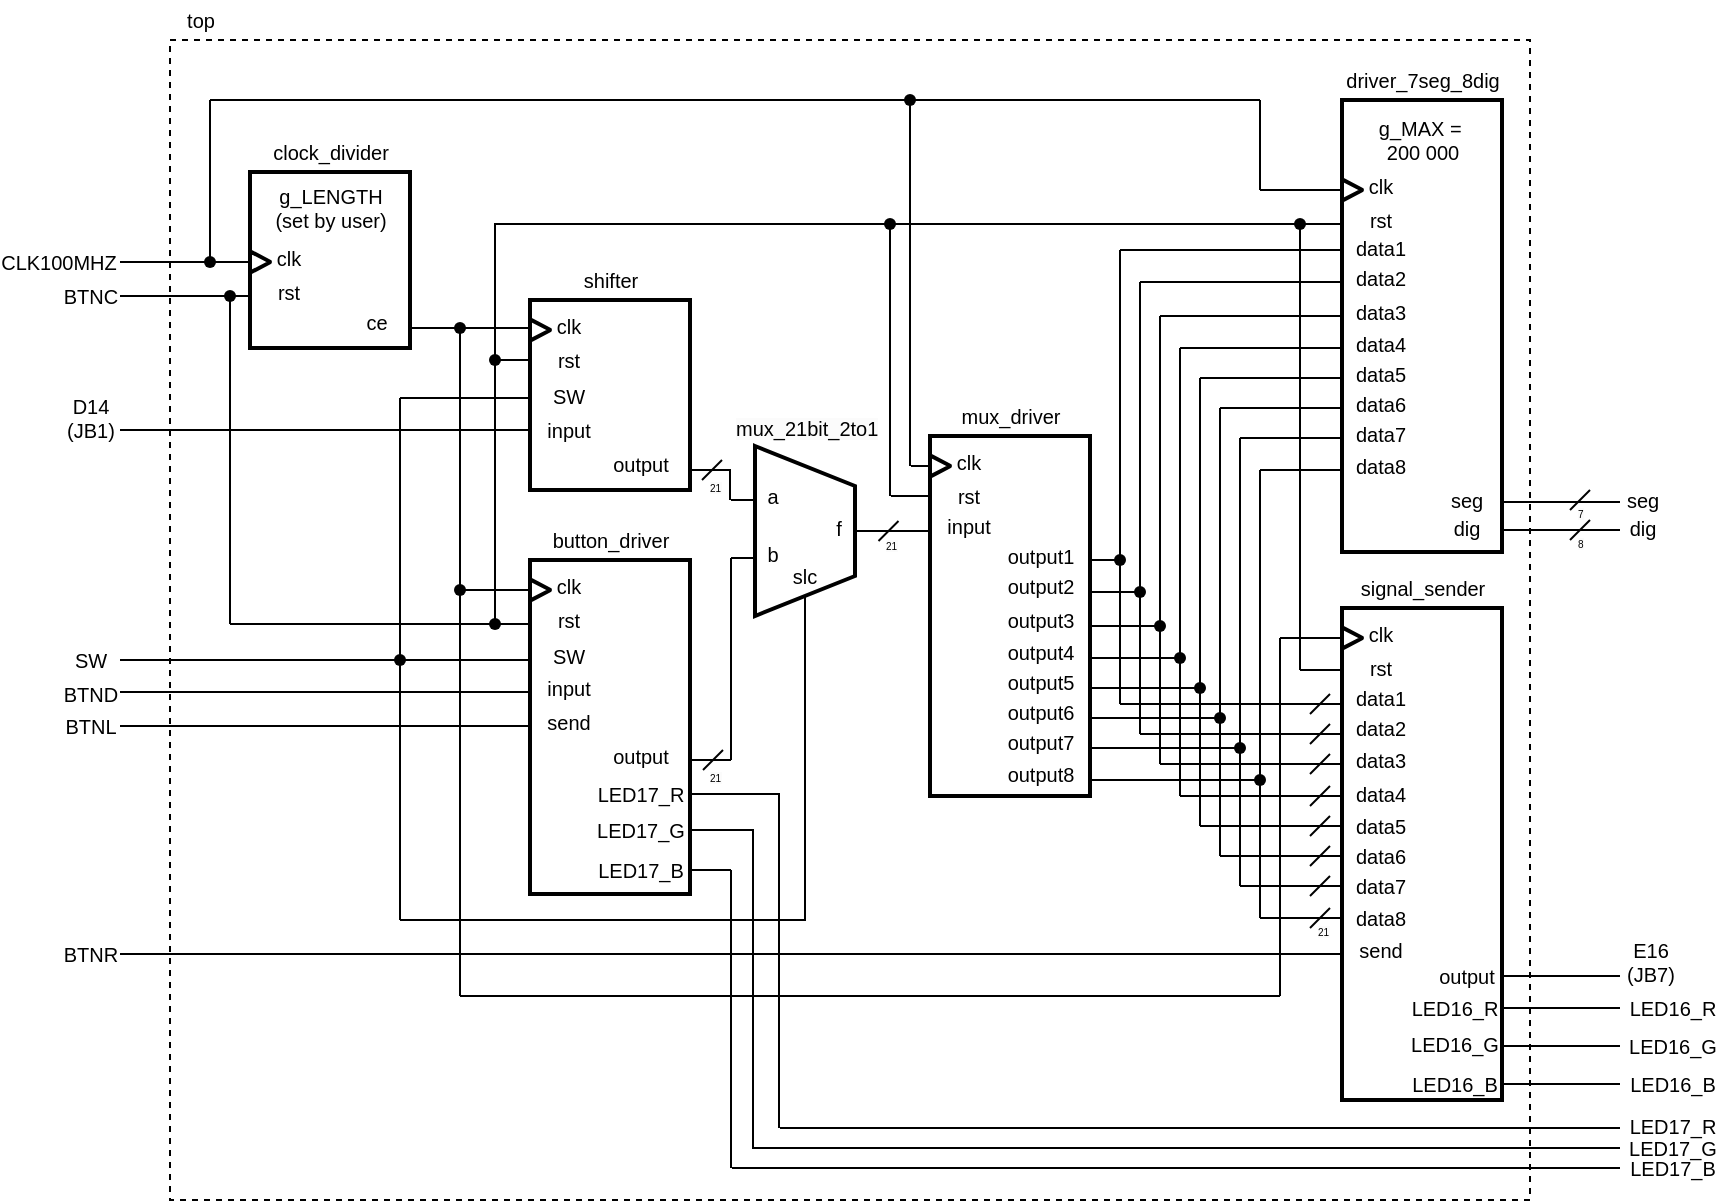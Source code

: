 <mxfile version="21.1.2" type="device">
  <diagram name="Page-1" id="099fd60b-425b-db50-ffb0-6b813814b670">
    <mxGraphModel dx="1242" dy="907" grid="1" gridSize="10" guides="1" tooltips="1" connect="1" arrows="1" fold="1" page="0" pageScale="1" pageWidth="850" pageHeight="1100" background="none" math="0" shadow="0">
      <root>
        <mxCell id="0" />
        <mxCell id="1" parent="0" />
        <mxCell id="s0Ni_RCDcCAHDt9fCQB2-140" value="" style="rounded=0;whiteSpace=wrap;html=1;gradientColor=default;fillColor=none;strokeWidth=1;dashed=1;movable=1;resizable=1;rotatable=1;deletable=1;editable=1;locked=0;connectable=1;" parent="1" vertex="1">
          <mxGeometry x="90" y="130" width="680" height="580" as="geometry" />
        </mxCell>
        <mxCell id="s0Ni_RCDcCAHDt9fCQB2-23" value="" style="group" parent="1" vertex="1" connectable="0">
          <mxGeometry x="270" y="240" width="80" height="115" as="geometry" />
        </mxCell>
        <mxCell id="s0Ni_RCDcCAHDt9fCQB2-1" value="" style="whiteSpace=wrap;html=1;strokeWidth=2;" parent="s0Ni_RCDcCAHDt9fCQB2-23" vertex="1">
          <mxGeometry y="20" width="80" height="95" as="geometry" />
        </mxCell>
        <mxCell id="s0Ni_RCDcCAHDt9fCQB2-2" value="SW" style="text;strokeColor=none;fillColor=none;html=1;fontSize=10;fontStyle=0;verticalAlign=middle;align=center;" parent="s0Ni_RCDcCAHDt9fCQB2-23" vertex="1">
          <mxGeometry x="4" y="63" width="30" height="10" as="geometry" />
        </mxCell>
        <mxCell id="s0Ni_RCDcCAHDt9fCQB2-3" value="clk" style="text;strokeColor=none;fillColor=none;html=1;fontSize=10;fontStyle=0;verticalAlign=middle;align=center;" parent="s0Ni_RCDcCAHDt9fCQB2-23" vertex="1">
          <mxGeometry x="4" y="23" width="30" height="20" as="geometry" />
        </mxCell>
        <mxCell id="s0Ni_RCDcCAHDt9fCQB2-4" value="" style="strokeWidth=2;html=1;shape=mxgraph.flowchart.extract_or_measurement;whiteSpace=wrap;rotation=90;" parent="s0Ni_RCDcCAHDt9fCQB2-23" vertex="1">
          <mxGeometry y="30" width="10" height="10" as="geometry" />
        </mxCell>
        <mxCell id="s0Ni_RCDcCAHDt9fCQB2-7" value="rst" style="text;strokeColor=none;fillColor=none;html=1;fontSize=10;fontStyle=0;verticalAlign=middle;align=center;" parent="s0Ni_RCDcCAHDt9fCQB2-23" vertex="1">
          <mxGeometry x="4" y="40" width="30" height="20" as="geometry" />
        </mxCell>
        <mxCell id="s0Ni_RCDcCAHDt9fCQB2-8" value="input" style="text;strokeColor=none;fillColor=none;html=1;fontSize=10;fontStyle=0;verticalAlign=middle;align=center;" parent="s0Ni_RCDcCAHDt9fCQB2-23" vertex="1">
          <mxGeometry x="4" y="80" width="30" height="10" as="geometry" />
        </mxCell>
        <mxCell id="s0Ni_RCDcCAHDt9fCQB2-10" style="edgeStyle=orthogonalEdgeStyle;rounded=0;orthogonalLoop=1;jettySize=auto;html=1;exitX=0.5;exitY=1;exitDx=0;exitDy=0;" parent="s0Ni_RCDcCAHDt9fCQB2-23" source="s0Ni_RCDcCAHDt9fCQB2-1" target="s0Ni_RCDcCAHDt9fCQB2-1" edge="1">
          <mxGeometry relative="1" as="geometry" />
        </mxCell>
        <mxCell id="s0Ni_RCDcCAHDt9fCQB2-11" value="output" style="text;strokeColor=none;fillColor=none;html=1;fontSize=10;fontStyle=0;verticalAlign=middle;align=center;" parent="s0Ni_RCDcCAHDt9fCQB2-23" vertex="1">
          <mxGeometry x="40" y="97" width="30" height="10" as="geometry" />
        </mxCell>
        <mxCell id="s0Ni_RCDcCAHDt9fCQB2-13" value="shifter" style="text;strokeColor=none;fillColor=none;html=1;fontSize=10;fontStyle=0;verticalAlign=middle;align=center;" parent="s0Ni_RCDcCAHDt9fCQB2-23" vertex="1">
          <mxGeometry x="25" width="30" height="20" as="geometry" />
        </mxCell>
        <mxCell id="s0Ni_RCDcCAHDt9fCQB2-29" value="" style="group" parent="1" vertex="1" connectable="0">
          <mxGeometry x="270" y="370" width="80" height="187" as="geometry" />
        </mxCell>
        <mxCell id="s0Ni_RCDcCAHDt9fCQB2-14" value="" style="whiteSpace=wrap;html=1;strokeWidth=2;" parent="s0Ni_RCDcCAHDt9fCQB2-29" vertex="1">
          <mxGeometry y="20" width="80" height="167" as="geometry" />
        </mxCell>
        <mxCell id="s0Ni_RCDcCAHDt9fCQB2-15" value="SW" style="text;strokeColor=none;fillColor=none;html=1;fontSize=10;fontStyle=0;verticalAlign=middle;align=center;" parent="s0Ni_RCDcCAHDt9fCQB2-29" vertex="1">
          <mxGeometry x="4" y="63" width="30" height="10" as="geometry" />
        </mxCell>
        <mxCell id="s0Ni_RCDcCAHDt9fCQB2-16" value="clk" style="text;strokeColor=none;fillColor=none;html=1;fontSize=10;fontStyle=0;verticalAlign=middle;align=center;" parent="s0Ni_RCDcCAHDt9fCQB2-29" vertex="1">
          <mxGeometry x="4" y="23" width="30" height="20" as="geometry" />
        </mxCell>
        <mxCell id="s0Ni_RCDcCAHDt9fCQB2-17" value="" style="strokeWidth=2;html=1;shape=mxgraph.flowchart.extract_or_measurement;whiteSpace=wrap;rotation=90;" parent="s0Ni_RCDcCAHDt9fCQB2-29" vertex="1">
          <mxGeometry y="30" width="10" height="10" as="geometry" />
        </mxCell>
        <mxCell id="s0Ni_RCDcCAHDt9fCQB2-18" value="rst" style="text;strokeColor=none;fillColor=none;html=1;fontSize=10;fontStyle=0;verticalAlign=middle;align=center;" parent="s0Ni_RCDcCAHDt9fCQB2-29" vertex="1">
          <mxGeometry x="4" y="40" width="30" height="20" as="geometry" />
        </mxCell>
        <mxCell id="s0Ni_RCDcCAHDt9fCQB2-19" value="input" style="text;strokeColor=none;fillColor=none;html=1;fontSize=10;fontStyle=0;verticalAlign=middle;align=center;" parent="s0Ni_RCDcCAHDt9fCQB2-29" vertex="1">
          <mxGeometry x="4" y="79" width="30" height="10" as="geometry" />
        </mxCell>
        <mxCell id="s0Ni_RCDcCAHDt9fCQB2-20" style="edgeStyle=orthogonalEdgeStyle;rounded=0;orthogonalLoop=1;jettySize=auto;html=1;exitX=0.5;exitY=1;exitDx=0;exitDy=0;" parent="s0Ni_RCDcCAHDt9fCQB2-29" source="s0Ni_RCDcCAHDt9fCQB2-14" target="s0Ni_RCDcCAHDt9fCQB2-14" edge="1">
          <mxGeometry relative="1" as="geometry" />
        </mxCell>
        <mxCell id="s0Ni_RCDcCAHDt9fCQB2-21" value="output" style="text;strokeColor=none;fillColor=none;html=1;fontSize=10;fontStyle=0;verticalAlign=middle;align=center;" parent="s0Ni_RCDcCAHDt9fCQB2-29" vertex="1">
          <mxGeometry x="40" y="113" width="30" height="10" as="geometry" />
        </mxCell>
        <mxCell id="s0Ni_RCDcCAHDt9fCQB2-22" value="button_driver" style="text;strokeColor=none;fillColor=none;html=1;fontSize=10;fontStyle=0;verticalAlign=middle;align=center;" parent="s0Ni_RCDcCAHDt9fCQB2-29" vertex="1">
          <mxGeometry x="25" width="30" height="20" as="geometry" />
        </mxCell>
        <mxCell id="s0Ni_RCDcCAHDt9fCQB2-25" value="send" style="text;strokeColor=none;fillColor=none;html=1;fontSize=10;fontStyle=0;verticalAlign=middle;align=center;" parent="s0Ni_RCDcCAHDt9fCQB2-29" vertex="1">
          <mxGeometry x="4" y="96" width="30" height="10" as="geometry" />
        </mxCell>
        <mxCell id="s0Ni_RCDcCAHDt9fCQB2-26" value="LED17_R" style="text;strokeColor=none;fillColor=none;html=1;fontSize=10;fontStyle=0;verticalAlign=middle;align=center;" parent="s0Ni_RCDcCAHDt9fCQB2-29" vertex="1">
          <mxGeometry x="40" y="132" width="30" height="10" as="geometry" />
        </mxCell>
        <mxCell id="s0Ni_RCDcCAHDt9fCQB2-27" value="LED17_G" style="text;strokeColor=none;fillColor=none;html=1;fontSize=10;fontStyle=0;verticalAlign=middle;align=center;" parent="s0Ni_RCDcCAHDt9fCQB2-29" vertex="1">
          <mxGeometry x="40" y="150" width="30" height="10" as="geometry" />
        </mxCell>
        <mxCell id="s0Ni_RCDcCAHDt9fCQB2-28" value="LED17_B" style="text;strokeColor=none;fillColor=none;html=1;fontSize=10;fontStyle=0;verticalAlign=middle;align=center;" parent="s0Ni_RCDcCAHDt9fCQB2-29" vertex="1">
          <mxGeometry x="40" y="170" width="30" height="10" as="geometry" />
        </mxCell>
        <mxCell id="s0Ni_RCDcCAHDt9fCQB2-52" value="" style="group" parent="1" vertex="1" connectable="0">
          <mxGeometry x="370.5" y="310" width="139.5" height="397" as="geometry" />
        </mxCell>
        <mxCell id="s0Ni_RCDcCAHDt9fCQB2-32" value="" style="shape=trapezoid;perimeter=trapezoidPerimeter;whiteSpace=wrap;html=1;fixedSize=1;rotation=90;strokeWidth=2;" parent="s0Ni_RCDcCAHDt9fCQB2-52" vertex="1">
          <mxGeometry x="-5.5" y="40.5" width="85" height="50" as="geometry" />
        </mxCell>
        <mxCell id="s0Ni_RCDcCAHDt9fCQB2-47" value="a" style="text;strokeColor=none;fillColor=none;html=1;fontSize=10;fontStyle=0;verticalAlign=middle;align=center;" parent="s0Ni_RCDcCAHDt9fCQB2-52" vertex="1">
          <mxGeometry x="5" y="38" width="30" height="20" as="geometry" />
        </mxCell>
        <mxCell id="s0Ni_RCDcCAHDt9fCQB2-48" value="b" style="text;strokeColor=none;fillColor=none;html=1;fontSize=10;fontStyle=0;verticalAlign=middle;align=center;" parent="s0Ni_RCDcCAHDt9fCQB2-52" vertex="1">
          <mxGeometry x="5" y="67" width="30" height="20" as="geometry" />
        </mxCell>
        <mxCell id="s0Ni_RCDcCAHDt9fCQB2-49" value="f" style="text;strokeColor=none;fillColor=none;html=1;fontSize=10;fontStyle=0;verticalAlign=middle;align=center;" parent="s0Ni_RCDcCAHDt9fCQB2-52" vertex="1">
          <mxGeometry x="38" y="54" width="30" height="20" as="geometry" />
        </mxCell>
        <mxCell id="s0Ni_RCDcCAHDt9fCQB2-50" value="slc" style="text;strokeColor=none;fillColor=none;html=1;fontSize=10;fontStyle=0;verticalAlign=middle;align=center;" parent="s0Ni_RCDcCAHDt9fCQB2-52" vertex="1">
          <mxGeometry x="21" y="78" width="30" height="20" as="geometry" />
        </mxCell>
        <mxCell id="s0Ni_RCDcCAHDt9fCQB2-51" value="&lt;span style=&quot;color: rgb(0, 0, 0); font-family: Helvetica; font-size: 10px; font-style: normal; font-variant-ligatures: normal; font-variant-caps: normal; font-weight: 400; letter-spacing: normal; orphans: 2; text-align: center; text-indent: 0px; text-transform: none; widows: 2; word-spacing: 0px; -webkit-text-stroke-width: 0px; background-color: rgb(251, 251, 251); text-decoration-thickness: initial; text-decoration-style: initial; text-decoration-color: initial; float: none; display: inline !important;&quot;&gt;mux_21bit_2to1&lt;/span&gt;" style="text;whiteSpace=wrap;html=1;" parent="s0Ni_RCDcCAHDt9fCQB2-52" vertex="1">
          <mxGeometry width="60" height="40" as="geometry" />
        </mxCell>
        <mxCell id="s0Ni_RCDcCAHDt9fCQB2-189" value="" style="line;strokeWidth=1;html=1;" parent="s0Ni_RCDcCAHDt9fCQB2-52" vertex="1">
          <mxGeometry x="-20.5" y="30" width="20.5" height="10" as="geometry" />
        </mxCell>
        <mxCell id="s0Ni_RCDcCAHDt9fCQB2-190" value="" style="line;strokeWidth=1;html=1;" parent="s0Ni_RCDcCAHDt9fCQB2-52" vertex="1">
          <mxGeometry y="45" width="11.5" height="10" as="geometry" />
        </mxCell>
        <mxCell id="s0Ni_RCDcCAHDt9fCQB2-192" value="" style="line;strokeWidth=1;html=1;" parent="s0Ni_RCDcCAHDt9fCQB2-52" vertex="1">
          <mxGeometry y="74" width="11.5" height="10" as="geometry" />
        </mxCell>
        <mxCell id="s0Ni_RCDcCAHDt9fCQB2-194" value="" style="line;strokeWidth=1;direction=south;html=1;perimeter=backbonePerimeter;points=[];outlineConnect=0;" parent="s0Ni_RCDcCAHDt9fCQB2-52" vertex="1">
          <mxGeometry x="-5" y="79" width="10" height="101" as="geometry" />
        </mxCell>
        <mxCell id="s0Ni_RCDcCAHDt9fCQB2-195" value="" style="line;strokeWidth=1;html=1;" parent="s0Ni_RCDcCAHDt9fCQB2-52" vertex="1">
          <mxGeometry x="62" y="60.5" width="38" height="10" as="geometry" />
        </mxCell>
        <mxCell id="s0Ni_RCDcCAHDt9fCQB2-213" value="" style="line;strokeWidth=1;direction=south;html=1;rounded=0;strokeColor=default;fontFamily=Helvetica;fontSize=12;fontColor=default;fillColor=none;gradientColor=default;" parent="s0Ni_RCDcCAHDt9fCQB2-52" vertex="1">
          <mxGeometry x="32" y="98" width="10" height="162" as="geometry" />
        </mxCell>
        <mxCell id="s0Ni_RCDcCAHDt9fCQB2-219" value="" style="line;strokeWidth=1;html=1;" parent="s0Ni_RCDcCAHDt9fCQB2-52" vertex="1">
          <mxGeometry x="90" y="28" width="10" height="10" as="geometry" />
        </mxCell>
        <mxCell id="fllrxH6H0lv-jLFebraU-13" value="" style="line;strokeWidth=1;html=1;" vertex="1" parent="s0Ni_RCDcCAHDt9fCQB2-52">
          <mxGeometry x="80" y="43" width="20" height="10" as="geometry" />
        </mxCell>
        <mxCell id="fllrxH6H0lv-jLFebraU-21" value="" style="line;strokeWidth=1;html=1;" vertex="1" parent="s0Ni_RCDcCAHDt9fCQB2-52">
          <mxGeometry x="-20.5" y="210" width="32" height="10" as="geometry" />
        </mxCell>
        <mxCell id="fllrxH6H0lv-jLFebraU-22" value="" style="line;strokeWidth=1;html=1;" vertex="1" parent="s0Ni_RCDcCAHDt9fCQB2-52">
          <mxGeometry x="-20.5" y="230" width="20.5" height="10" as="geometry" />
        </mxCell>
        <mxCell id="fllrxH6H0lv-jLFebraU-23" value="" style="line;strokeWidth=1;direction=south;html=1;" vertex="1" parent="s0Ni_RCDcCAHDt9fCQB2-52">
          <mxGeometry x="19" y="197" width="10" height="167" as="geometry" />
        </mxCell>
        <mxCell id="fllrxH6H0lv-jLFebraU-24" value="" style="line;strokeWidth=1;direction=south;html=1;" vertex="1" parent="s0Ni_RCDcCAHDt9fCQB2-52">
          <mxGeometry x="6" y="215" width="10" height="159" as="geometry" />
        </mxCell>
        <mxCell id="fllrxH6H0lv-jLFebraU-25" value="" style="line;strokeWidth=1;direction=south;html=1;" vertex="1" parent="s0Ni_RCDcCAHDt9fCQB2-52">
          <mxGeometry x="-5" y="235" width="10" height="149" as="geometry" />
        </mxCell>
        <mxCell id="fllrxH6H0lv-jLFebraU-61" value="" style="endArrow=none;html=1;rounded=0;" edge="1" parent="s0Ni_RCDcCAHDt9fCQB2-52">
          <mxGeometry width="50" height="50" relative="1" as="geometry">
            <mxPoint x="-14.5" y="40" as="sourcePoint" />
            <mxPoint x="-4.5" y="30" as="targetPoint" />
          </mxGeometry>
        </mxCell>
        <mxCell id="fllrxH6H0lv-jLFebraU-65" value="" style="endArrow=none;html=1;rounded=0;" edge="1" parent="s0Ni_RCDcCAHDt9fCQB2-52">
          <mxGeometry width="50" height="50" relative="1" as="geometry">
            <mxPoint x="73.75" y="70.5" as="sourcePoint" />
            <mxPoint x="83.75" y="60.5" as="targetPoint" />
          </mxGeometry>
        </mxCell>
        <mxCell id="fllrxH6H0lv-jLFebraU-66" value="&lt;span style=&quot;color: rgb(0, 0, 0); font-family: Helvetica; font-size: 5px; font-style: normal; font-variant-ligatures: normal; font-variant-caps: normal; font-weight: 400; letter-spacing: normal; orphans: 2; text-align: center; text-indent: 0px; text-transform: none; widows: 2; word-spacing: 0px; -webkit-text-stroke-width: 0px; background-color: rgb(251, 251, 251); text-decoration-thickness: initial; text-decoration-style: initial; text-decoration-color: initial; float: none; display: inline !important;&quot;&gt;21&lt;/span&gt;" style="text;whiteSpace=wrap;html=1;fontSize=5;" vertex="1" parent="s0Ni_RCDcCAHDt9fCQB2-52">
          <mxGeometry x="75" y="63" width="14" height="16" as="geometry" />
        </mxCell>
        <mxCell id="s0Ni_RCDcCAHDt9fCQB2-76" value="" style="group" parent="1" vertex="1" connectable="0">
          <mxGeometry x="470" y="308" width="80" height="200" as="geometry" />
        </mxCell>
        <mxCell id="s0Ni_RCDcCAHDt9fCQB2-55" value="" style="whiteSpace=wrap;html=1;strokeWidth=2;" parent="s0Ni_RCDcCAHDt9fCQB2-76" vertex="1">
          <mxGeometry y="20" width="80" height="180" as="geometry" />
        </mxCell>
        <mxCell id="s0Ni_RCDcCAHDt9fCQB2-57" value="clk" style="text;strokeColor=none;fillColor=none;html=1;fontSize=10;fontStyle=0;verticalAlign=middle;align=center;" parent="s0Ni_RCDcCAHDt9fCQB2-76" vertex="1">
          <mxGeometry x="4" y="23" width="30" height="20" as="geometry" />
        </mxCell>
        <mxCell id="s0Ni_RCDcCAHDt9fCQB2-58" value="" style="strokeWidth=2;html=1;shape=mxgraph.flowchart.extract_or_measurement;whiteSpace=wrap;rotation=90;" parent="s0Ni_RCDcCAHDt9fCQB2-76" vertex="1">
          <mxGeometry y="30" width="10" height="10" as="geometry" />
        </mxCell>
        <mxCell id="s0Ni_RCDcCAHDt9fCQB2-59" value="rst" style="text;strokeColor=none;fillColor=none;html=1;fontSize=10;fontStyle=0;verticalAlign=middle;align=center;" parent="s0Ni_RCDcCAHDt9fCQB2-76" vertex="1">
          <mxGeometry x="4" y="40" width="30" height="20" as="geometry" />
        </mxCell>
        <mxCell id="s0Ni_RCDcCAHDt9fCQB2-60" value="input" style="text;strokeColor=none;fillColor=none;html=1;fontSize=10;fontStyle=0;verticalAlign=middle;align=center;" parent="s0Ni_RCDcCAHDt9fCQB2-76" vertex="1">
          <mxGeometry x="4" y="60" width="30" height="10" as="geometry" />
        </mxCell>
        <mxCell id="s0Ni_RCDcCAHDt9fCQB2-61" style="edgeStyle=orthogonalEdgeStyle;rounded=0;orthogonalLoop=1;jettySize=auto;html=1;exitX=0.5;exitY=1;exitDx=0;exitDy=0;" parent="s0Ni_RCDcCAHDt9fCQB2-76" source="s0Ni_RCDcCAHDt9fCQB2-55" target="s0Ni_RCDcCAHDt9fCQB2-55" edge="1">
          <mxGeometry relative="1" as="geometry" />
        </mxCell>
        <mxCell id="s0Ni_RCDcCAHDt9fCQB2-62" value="output1" style="text;strokeColor=none;fillColor=none;html=1;fontSize=10;fontStyle=0;verticalAlign=middle;align=center;" parent="s0Ni_RCDcCAHDt9fCQB2-76" vertex="1">
          <mxGeometry x="40" y="75" width="30" height="10" as="geometry" />
        </mxCell>
        <mxCell id="s0Ni_RCDcCAHDt9fCQB2-63" value="mux_driver" style="text;strokeColor=none;fillColor=none;html=1;fontSize=10;fontStyle=0;verticalAlign=middle;align=center;" parent="s0Ni_RCDcCAHDt9fCQB2-76" vertex="1">
          <mxGeometry x="25" width="30" height="20" as="geometry" />
        </mxCell>
        <mxCell id="s0Ni_RCDcCAHDt9fCQB2-69" value="output2" style="text;strokeColor=none;fillColor=none;html=1;fontSize=10;fontStyle=0;verticalAlign=middle;align=center;" parent="s0Ni_RCDcCAHDt9fCQB2-76" vertex="1">
          <mxGeometry x="40" y="90" width="30" height="10" as="geometry" />
        </mxCell>
        <mxCell id="s0Ni_RCDcCAHDt9fCQB2-70" value="output3" style="text;strokeColor=none;fillColor=none;html=1;fontSize=10;fontStyle=0;verticalAlign=middle;align=center;" parent="s0Ni_RCDcCAHDt9fCQB2-76" vertex="1">
          <mxGeometry x="40" y="107" width="30" height="10" as="geometry" />
        </mxCell>
        <mxCell id="s0Ni_RCDcCAHDt9fCQB2-71" value="output4" style="text;strokeColor=none;fillColor=none;html=1;fontSize=10;fontStyle=0;verticalAlign=middle;align=center;" parent="s0Ni_RCDcCAHDt9fCQB2-76" vertex="1">
          <mxGeometry x="40" y="123" width="30" height="10" as="geometry" />
        </mxCell>
        <mxCell id="s0Ni_RCDcCAHDt9fCQB2-72" value="output5" style="text;strokeColor=none;fillColor=none;html=1;fontSize=10;fontStyle=0;verticalAlign=middle;align=center;" parent="s0Ni_RCDcCAHDt9fCQB2-76" vertex="1">
          <mxGeometry x="40" y="138" width="30" height="10" as="geometry" />
        </mxCell>
        <mxCell id="s0Ni_RCDcCAHDt9fCQB2-73" value="output6" style="text;strokeColor=none;fillColor=none;html=1;fontSize=10;fontStyle=0;verticalAlign=middle;align=center;" parent="s0Ni_RCDcCAHDt9fCQB2-76" vertex="1">
          <mxGeometry x="40" y="153" width="30" height="10" as="geometry" />
        </mxCell>
        <mxCell id="s0Ni_RCDcCAHDt9fCQB2-74" value="output7" style="text;strokeColor=none;fillColor=none;html=1;fontSize=10;fontStyle=0;verticalAlign=middle;align=center;" parent="s0Ni_RCDcCAHDt9fCQB2-76" vertex="1">
          <mxGeometry x="40" y="168" width="30" height="10" as="geometry" />
        </mxCell>
        <mxCell id="s0Ni_RCDcCAHDt9fCQB2-75" value="output8" style="text;strokeColor=none;fillColor=none;html=1;fontSize=10;fontStyle=0;verticalAlign=middle;align=center;" parent="s0Ni_RCDcCAHDt9fCQB2-76" vertex="1">
          <mxGeometry x="40" y="184" width="30" height="10" as="geometry" />
        </mxCell>
        <mxCell id="s0Ni_RCDcCAHDt9fCQB2-141" value="top" style="text;strokeColor=none;fillColor=none;html=1;fontSize=10;fontStyle=0;verticalAlign=middle;align=center;" parent="1" vertex="1">
          <mxGeometry x="90" y="110" width="30" height="20" as="geometry" />
        </mxCell>
        <mxCell id="s0Ni_RCDcCAHDt9fCQB2-147" value="" style="group" parent="1" vertex="1" connectable="0">
          <mxGeometry x="560" y="246" width="120" height="236" as="geometry" />
        </mxCell>
        <mxCell id="s0Ni_RCDcCAHDt9fCQB2-148" value="" style="line;strokeWidth=1;direction=south;html=1;" parent="s0Ni_RCDcCAHDt9fCQB2-147" vertex="1">
          <mxGeometry x="10" y="5" width="10" height="226" as="geometry" />
        </mxCell>
        <mxCell id="s0Ni_RCDcCAHDt9fCQB2-149" value="" style="line;strokeWidth=1;html=1;perimeter=backbonePerimeter;points=[];outlineConnect=0;" parent="s0Ni_RCDcCAHDt9fCQB2-147" vertex="1">
          <mxGeometry x="15" width="105" height="10" as="geometry" />
        </mxCell>
        <mxCell id="s0Ni_RCDcCAHDt9fCQB2-150" value="" style="line;strokeWidth=1;html=1;perimeter=backbonePerimeter;points=[];outlineConnect=0;" parent="s0Ni_RCDcCAHDt9fCQB2-147" vertex="1">
          <mxGeometry x="15" y="226" width="105" height="10" as="geometry" />
        </mxCell>
        <mxCell id="s0Ni_RCDcCAHDt9fCQB2-151" value="" style="line;strokeWidth=1;html=1;perimeter=backbonePerimeter;points=[];outlineConnect=0;" parent="s0Ni_RCDcCAHDt9fCQB2-147" vertex="1">
          <mxGeometry x="-10" y="155" width="25" height="10" as="geometry" />
        </mxCell>
        <mxCell id="s0Ni_RCDcCAHDt9fCQB2-152" value="" style="shape=waypoint;sketch=0;fillStyle=solid;size=6;pointerEvents=1;points=[];fillColor=none;resizable=0;rotatable=0;perimeter=centerPerimeter;snapToPoint=1;" parent="s0Ni_RCDcCAHDt9fCQB2-147" vertex="1">
          <mxGeometry x="5" y="150" width="20" height="20" as="geometry" />
        </mxCell>
        <mxCell id="s0Ni_RCDcCAHDt9fCQB2-153" value="" style="group" parent="1" vertex="1" connectable="0">
          <mxGeometry x="570" y="263" width="120" height="234" as="geometry" />
        </mxCell>
        <mxCell id="s0Ni_RCDcCAHDt9fCQB2-154" value="" style="line;strokeWidth=1;direction=south;html=1;" parent="s0Ni_RCDcCAHDt9fCQB2-153" vertex="1">
          <mxGeometry x="10" y="5" width="10" height="224" as="geometry" />
        </mxCell>
        <mxCell id="s0Ni_RCDcCAHDt9fCQB2-155" value="" style="line;strokeWidth=1;html=1;perimeter=backbonePerimeter;points=[];outlineConnect=0;" parent="s0Ni_RCDcCAHDt9fCQB2-153" vertex="1">
          <mxGeometry x="15" width="105" height="10" as="geometry" />
        </mxCell>
        <mxCell id="s0Ni_RCDcCAHDt9fCQB2-156" value="" style="line;strokeWidth=1;html=1;perimeter=backbonePerimeter;points=[];outlineConnect=0;" parent="s0Ni_RCDcCAHDt9fCQB2-153" vertex="1">
          <mxGeometry x="15" y="224" width="105" height="10" as="geometry" />
        </mxCell>
        <mxCell id="s0Ni_RCDcCAHDt9fCQB2-157" value="" style="line;strokeWidth=1;html=1;perimeter=backbonePerimeter;points=[];outlineConnect=0;" parent="s0Ni_RCDcCAHDt9fCQB2-153" vertex="1">
          <mxGeometry x="-20" y="155" width="35" height="10" as="geometry" />
        </mxCell>
        <mxCell id="s0Ni_RCDcCAHDt9fCQB2-158" value="" style="shape=waypoint;sketch=0;fillStyle=solid;size=6;pointerEvents=1;points=[];fillColor=none;resizable=0;rotatable=0;perimeter=centerPerimeter;snapToPoint=1;" parent="s0Ni_RCDcCAHDt9fCQB2-153" vertex="1">
          <mxGeometry x="5" y="150" width="20" height="20" as="geometry" />
        </mxCell>
        <mxCell id="s0Ni_RCDcCAHDt9fCQB2-159" value="" style="group" parent="1" vertex="1" connectable="0">
          <mxGeometry x="580" y="279" width="110" height="249" as="geometry" />
        </mxCell>
        <mxCell id="s0Ni_RCDcCAHDt9fCQB2-160" value="" style="line;strokeWidth=1;direction=south;html=1;" parent="s0Ni_RCDcCAHDt9fCQB2-159" vertex="1">
          <mxGeometry x="10" y="5" width="10" height="224" as="geometry" />
        </mxCell>
        <mxCell id="s0Ni_RCDcCAHDt9fCQB2-161" value="" style="line;strokeWidth=1;html=1;perimeter=backbonePerimeter;points=[];outlineConnect=0;" parent="s0Ni_RCDcCAHDt9fCQB2-159" vertex="1">
          <mxGeometry x="15" width="85" height="10" as="geometry" />
        </mxCell>
        <mxCell id="s0Ni_RCDcCAHDt9fCQB2-162" value="" style="line;strokeWidth=1;html=1;perimeter=backbonePerimeter;points=[];outlineConnect=0;" parent="s0Ni_RCDcCAHDt9fCQB2-159" vertex="1">
          <mxGeometry x="15" y="224" width="95" height="10" as="geometry" />
        </mxCell>
        <mxCell id="s0Ni_RCDcCAHDt9fCQB2-163" value="" style="line;strokeWidth=1;html=1;perimeter=backbonePerimeter;points=[];outlineConnect=0;" parent="s0Ni_RCDcCAHDt9fCQB2-159" vertex="1">
          <mxGeometry x="-30" y="155" width="45" height="10" as="geometry" />
        </mxCell>
        <mxCell id="s0Ni_RCDcCAHDt9fCQB2-164" value="" style="shape=waypoint;sketch=0;fillStyle=solid;size=6;pointerEvents=1;points=[];fillColor=none;resizable=0;rotatable=0;perimeter=centerPerimeter;snapToPoint=1;" parent="s0Ni_RCDcCAHDt9fCQB2-159" vertex="1">
          <mxGeometry x="5" y="150" width="20" height="20" as="geometry" />
        </mxCell>
        <mxCell id="s0Ni_RCDcCAHDt9fCQB2-165" value="" style="group" parent="s0Ni_RCDcCAHDt9fCQB2-159" vertex="1" connectable="0">
          <mxGeometry x="10" y="15" width="100" height="234" as="geometry" />
        </mxCell>
        <mxCell id="s0Ni_RCDcCAHDt9fCQB2-166" value="" style="line;strokeWidth=1;direction=south;html=1;" parent="s0Ni_RCDcCAHDt9fCQB2-165" vertex="1">
          <mxGeometry x="10" y="5" width="10" height="224" as="geometry" />
        </mxCell>
        <mxCell id="s0Ni_RCDcCAHDt9fCQB2-167" value="" style="line;strokeWidth=1;html=1;perimeter=backbonePerimeter;points=[];outlineConnect=0;" parent="s0Ni_RCDcCAHDt9fCQB2-165" vertex="1">
          <mxGeometry x="15" width="85" height="10" as="geometry" />
        </mxCell>
        <mxCell id="s0Ni_RCDcCAHDt9fCQB2-168" value="" style="line;strokeWidth=1;html=1;perimeter=backbonePerimeter;points=[];outlineConnect=0;" parent="s0Ni_RCDcCAHDt9fCQB2-165" vertex="1">
          <mxGeometry x="15" y="224" width="75" height="10" as="geometry" />
        </mxCell>
        <mxCell id="s0Ni_RCDcCAHDt9fCQB2-169" value="" style="line;strokeWidth=1;html=1;perimeter=backbonePerimeter;points=[];outlineConnect=0;" parent="s0Ni_RCDcCAHDt9fCQB2-165" vertex="1">
          <mxGeometry x="-40" y="155" width="55" height="10" as="geometry" />
        </mxCell>
        <mxCell id="s0Ni_RCDcCAHDt9fCQB2-170" value="" style="shape=waypoint;sketch=0;fillStyle=solid;size=6;pointerEvents=1;points=[];fillColor=none;resizable=0;rotatable=0;perimeter=centerPerimeter;snapToPoint=1;" parent="s0Ni_RCDcCAHDt9fCQB2-165" vertex="1">
          <mxGeometry x="5" y="150" width="20" height="20" as="geometry" />
        </mxCell>
        <mxCell id="s0Ni_RCDcCAHDt9fCQB2-171" value="" style="group" parent="1" vertex="1" connectable="0">
          <mxGeometry x="600" y="309" width="100" height="234" as="geometry" />
        </mxCell>
        <mxCell id="s0Ni_RCDcCAHDt9fCQB2-172" value="" style="line;strokeWidth=1;direction=south;html=1;" parent="s0Ni_RCDcCAHDt9fCQB2-171" vertex="1">
          <mxGeometry x="10" y="5" width="10" height="224" as="geometry" />
        </mxCell>
        <mxCell id="s0Ni_RCDcCAHDt9fCQB2-173" value="" style="line;strokeWidth=1;html=1;perimeter=backbonePerimeter;points=[];outlineConnect=0;" parent="s0Ni_RCDcCAHDt9fCQB2-171" vertex="1">
          <mxGeometry x="15" width="75" height="10" as="geometry" />
        </mxCell>
        <mxCell id="s0Ni_RCDcCAHDt9fCQB2-174" value="" style="line;strokeWidth=1;html=1;perimeter=backbonePerimeter;points=[];outlineConnect=0;" parent="s0Ni_RCDcCAHDt9fCQB2-171" vertex="1">
          <mxGeometry x="15" y="224" width="75" height="10" as="geometry" />
        </mxCell>
        <mxCell id="s0Ni_RCDcCAHDt9fCQB2-175" value="" style="line;strokeWidth=1;html=1;perimeter=backbonePerimeter;points=[];outlineConnect=0;" parent="s0Ni_RCDcCAHDt9fCQB2-171" vertex="1">
          <mxGeometry x="-50" y="155" width="65" height="10" as="geometry" />
        </mxCell>
        <mxCell id="s0Ni_RCDcCAHDt9fCQB2-176" value="" style="shape=waypoint;sketch=0;fillStyle=solid;size=6;pointerEvents=1;points=[];fillColor=none;resizable=0;rotatable=0;perimeter=centerPerimeter;snapToPoint=1;" parent="s0Ni_RCDcCAHDt9fCQB2-171" vertex="1">
          <mxGeometry x="5" y="150" width="20" height="20" as="geometry" />
        </mxCell>
        <mxCell id="s0Ni_RCDcCAHDt9fCQB2-177" value="" style="group" parent="1" vertex="1" connectable="0">
          <mxGeometry x="610" y="324" width="100" height="234" as="geometry" />
        </mxCell>
        <mxCell id="s0Ni_RCDcCAHDt9fCQB2-178" value="" style="line;strokeWidth=1;direction=south;html=1;" parent="s0Ni_RCDcCAHDt9fCQB2-177" vertex="1">
          <mxGeometry x="10" y="5" width="10" height="224" as="geometry" />
        </mxCell>
        <mxCell id="s0Ni_RCDcCAHDt9fCQB2-179" value="" style="line;strokeWidth=1;html=1;perimeter=backbonePerimeter;points=[];outlineConnect=0;" parent="s0Ni_RCDcCAHDt9fCQB2-177" vertex="1">
          <mxGeometry x="15" width="65" height="10" as="geometry" />
        </mxCell>
        <mxCell id="s0Ni_RCDcCAHDt9fCQB2-180" value="" style="line;strokeWidth=1;html=1;perimeter=backbonePerimeter;points=[];outlineConnect=0;" parent="s0Ni_RCDcCAHDt9fCQB2-177" vertex="1">
          <mxGeometry x="15" y="224" width="75" height="10" as="geometry" />
        </mxCell>
        <mxCell id="s0Ni_RCDcCAHDt9fCQB2-181" value="" style="line;strokeWidth=1;html=1;perimeter=backbonePerimeter;points=[];outlineConnect=0;" parent="s0Ni_RCDcCAHDt9fCQB2-177" vertex="1">
          <mxGeometry x="-60" y="155" width="75" height="10" as="geometry" />
        </mxCell>
        <mxCell id="s0Ni_RCDcCAHDt9fCQB2-182" value="" style="shape=waypoint;sketch=0;fillStyle=solid;size=6;pointerEvents=1;points=[];fillColor=none;resizable=0;rotatable=0;perimeter=centerPerimeter;snapToPoint=1;" parent="s0Ni_RCDcCAHDt9fCQB2-177" vertex="1">
          <mxGeometry x="5" y="150" width="20" height="20" as="geometry" />
        </mxCell>
        <mxCell id="fllrxH6H0lv-jLFebraU-29" value="" style="line;strokeWidth=1;html=1;perimeter=backbonePerimeter;points=[];outlineConnect=0;" vertex="1" parent="s0Ni_RCDcCAHDt9fCQB2-177">
          <mxGeometry x="35" y="100" width="35" height="10" as="geometry" />
        </mxCell>
        <mxCell id="fllrxH6H0lv-jLFebraU-32" value="" style="line;strokeWidth=1;direction=south;html=1;" vertex="1" parent="s0Ni_RCDcCAHDt9fCQB2-177">
          <mxGeometry x="40" y="-102" width="10" height="223" as="geometry" />
        </mxCell>
        <mxCell id="fllrxH6H0lv-jLFebraU-72" value="" style="group" vertex="1" connectable="0" parent="s0Ni_RCDcCAHDt9fCQB2-177">
          <mxGeometry x="50" y="133" width="10" height="56" as="geometry" />
        </mxCell>
        <mxCell id="fllrxH6H0lv-jLFebraU-68" value="" style="endArrow=none;html=1;rounded=0;" edge="1" parent="fllrxH6H0lv-jLFebraU-72">
          <mxGeometry width="50" height="50" relative="1" as="geometry">
            <mxPoint y="10" as="sourcePoint" />
            <mxPoint x="10" as="targetPoint" />
          </mxGeometry>
        </mxCell>
        <mxCell id="fllrxH6H0lv-jLFebraU-69" value="" style="endArrow=none;html=1;rounded=0;" edge="1" parent="fllrxH6H0lv-jLFebraU-72">
          <mxGeometry width="50" height="50" relative="1" as="geometry">
            <mxPoint y="25" as="sourcePoint" />
            <mxPoint x="10" y="15" as="targetPoint" />
          </mxGeometry>
        </mxCell>
        <mxCell id="fllrxH6H0lv-jLFebraU-70" value="" style="endArrow=none;html=1;rounded=0;" edge="1" parent="fllrxH6H0lv-jLFebraU-72">
          <mxGeometry width="50" height="50" relative="1" as="geometry">
            <mxPoint y="40" as="sourcePoint" />
            <mxPoint x="10" y="30" as="targetPoint" />
          </mxGeometry>
        </mxCell>
        <mxCell id="fllrxH6H0lv-jLFebraU-71" value="" style="endArrow=none;html=1;rounded=0;" edge="1" parent="fllrxH6H0lv-jLFebraU-72">
          <mxGeometry width="50" height="50" relative="1" as="geometry">
            <mxPoint y="56" as="sourcePoint" />
            <mxPoint x="10" y="46" as="targetPoint" />
          </mxGeometry>
        </mxCell>
        <mxCell id="s0Ni_RCDcCAHDt9fCQB2-132" value="" style="line;strokeWidth=1;direction=south;html=1;" parent="1" vertex="1">
          <mxGeometry x="560" y="235" width="10" height="227" as="geometry" />
        </mxCell>
        <mxCell id="s0Ni_RCDcCAHDt9fCQB2-142" value="" style="line;strokeWidth=1;html=1;perimeter=backbonePerimeter;points=[];outlineConnect=0;" parent="1" vertex="1">
          <mxGeometry x="565" y="230" width="120" height="10" as="geometry" />
        </mxCell>
        <mxCell id="s0Ni_RCDcCAHDt9fCQB2-144" value="" style="line;strokeWidth=1;html=1;perimeter=backbonePerimeter;points=[];outlineConnect=0;" parent="1" vertex="1">
          <mxGeometry x="550" y="385" width="15" height="10" as="geometry" />
        </mxCell>
        <mxCell id="s0Ni_RCDcCAHDt9fCQB2-145" value="" style="shape=waypoint;sketch=0;fillStyle=solid;size=6;pointerEvents=1;points=[];fillColor=none;resizable=0;rotatable=0;perimeter=centerPerimeter;snapToPoint=1;" parent="1" vertex="1">
          <mxGeometry x="555" y="380" width="20" height="20" as="geometry" />
        </mxCell>
        <mxCell id="s0Ni_RCDcCAHDt9fCQB2-191" value="" style="line;strokeWidth=1;html=1;" parent="1" vertex="1">
          <mxGeometry x="350" y="485" width="20.5" height="10" as="geometry" />
        </mxCell>
        <mxCell id="s0Ni_RCDcCAHDt9fCQB2-193" value="" style="line;strokeWidth=1;direction=south;html=1;perimeter=backbonePerimeter;points=[];outlineConnect=0;" parent="1" vertex="1">
          <mxGeometry x="365" y="345" width="10" height="15" as="geometry" />
        </mxCell>
        <mxCell id="s0Ni_RCDcCAHDt9fCQB2-119" value="" style="whiteSpace=wrap;html=1;strokeWidth=2;" parent="1" vertex="1">
          <mxGeometry x="130" y="196" width="80" height="88" as="geometry" />
        </mxCell>
        <mxCell id="s0Ni_RCDcCAHDt9fCQB2-121" value="clk" style="text;strokeColor=none;fillColor=none;html=1;fontSize=10;fontStyle=0;verticalAlign=middle;align=center;" parent="1" vertex="1">
          <mxGeometry x="134" y="229" width="30" height="20" as="geometry" />
        </mxCell>
        <mxCell id="s0Ni_RCDcCAHDt9fCQB2-122" value="" style="strokeWidth=2;html=1;shape=mxgraph.flowchart.extract_or_measurement;whiteSpace=wrap;rotation=90;" parent="1" vertex="1">
          <mxGeometry x="130" y="236" width="10" height="10" as="geometry" />
        </mxCell>
        <mxCell id="s0Ni_RCDcCAHDt9fCQB2-123" value="rst" style="text;strokeColor=none;fillColor=none;html=1;fontSize=10;fontStyle=0;verticalAlign=middle;align=center;" parent="1" vertex="1">
          <mxGeometry x="134" y="246" width="30" height="20" as="geometry" />
        </mxCell>
        <mxCell id="s0Ni_RCDcCAHDt9fCQB2-125" style="edgeStyle=orthogonalEdgeStyle;rounded=0;orthogonalLoop=1;jettySize=auto;html=1;exitX=0.5;exitY=1;exitDx=0;exitDy=0;" parent="1" source="s0Ni_RCDcCAHDt9fCQB2-119" target="s0Ni_RCDcCAHDt9fCQB2-119" edge="1">
          <mxGeometry relative="1" as="geometry" />
        </mxCell>
        <mxCell id="s0Ni_RCDcCAHDt9fCQB2-126" value="ce" style="text;strokeColor=none;fillColor=none;html=1;fontSize=10;fontStyle=0;verticalAlign=middle;align=center;" parent="1" vertex="1">
          <mxGeometry x="178" y="266" width="30" height="10" as="geometry" />
        </mxCell>
        <mxCell id="s0Ni_RCDcCAHDt9fCQB2-127" value="clock_divider" style="text;strokeColor=none;fillColor=none;html=1;fontSize=10;fontStyle=0;verticalAlign=middle;align=center;" parent="1" vertex="1">
          <mxGeometry x="155" y="176" width="30" height="20" as="geometry" />
        </mxCell>
        <mxCell id="s0Ni_RCDcCAHDt9fCQB2-128" value="g_LENGTH&lt;br&gt;(set by user)" style="text;strokeColor=none;fillColor=none;html=1;fontSize=10;fontStyle=0;verticalAlign=middle;align=center;" parent="1" vertex="1">
          <mxGeometry x="155" y="204" width="30" height="20" as="geometry" />
        </mxCell>
        <mxCell id="s0Ni_RCDcCAHDt9fCQB2-196" value="" style="line;strokeWidth=1;html=1;" parent="1" vertex="1">
          <mxGeometry x="65" y="236" width="64" height="10" as="geometry" />
        </mxCell>
        <mxCell id="s0Ni_RCDcCAHDt9fCQB2-197" value="" style="line;strokeWidth=1;html=1;" parent="1" vertex="1">
          <mxGeometry x="65" y="253" width="64" height="10" as="geometry" />
        </mxCell>
        <mxCell id="s0Ni_RCDcCAHDt9fCQB2-198" value="" style="line;strokeWidth=1;html=1;" parent="1" vertex="1">
          <mxGeometry x="210" y="269" width="60" height="10" as="geometry" />
        </mxCell>
        <mxCell id="s0Ni_RCDcCAHDt9fCQB2-199" value="" style="shape=waypoint;sketch=0;fillStyle=solid;size=6;pointerEvents=1;points=[];fillColor=none;resizable=0;rotatable=0;perimeter=centerPerimeter;snapToPoint=1;" parent="1" vertex="1">
          <mxGeometry x="110" y="248" width="20" height="20" as="geometry" />
        </mxCell>
        <mxCell id="s0Ni_RCDcCAHDt9fCQB2-200" value="" style="shape=waypoint;sketch=0;fillStyle=solid;size=6;pointerEvents=1;points=[];fillColor=none;resizable=0;rotatable=0;perimeter=centerPerimeter;snapToPoint=1;" parent="1" vertex="1">
          <mxGeometry x="100" y="231" width="20" height="20" as="geometry" />
        </mxCell>
        <mxCell id="s0Ni_RCDcCAHDt9fCQB2-201" value="" style="line;strokeWidth=1;direction=south;html=1;rounded=0;strokeColor=default;fontFamily=Helvetica;fontSize=12;fontColor=default;fillColor=none;gradientColor=default;" parent="1" vertex="1">
          <mxGeometry x="105" y="160" width="10" height="80" as="geometry" />
        </mxCell>
        <mxCell id="s0Ni_RCDcCAHDt9fCQB2-202" value="" style="line;strokeWidth=1;direction=south;html=1;rounded=0;strokeColor=default;fontFamily=Helvetica;fontSize=12;fontColor=default;fillColor=none;gradientColor=default;" parent="1" vertex="1">
          <mxGeometry x="630" y="160" width="10" height="45" as="geometry" />
        </mxCell>
        <mxCell id="s0Ni_RCDcCAHDt9fCQB2-203" value="" style="line;strokeWidth=1;html=1;perimeter=backbonePerimeter;points=[];outlineConnect=0;rounded=0;strokeColor=default;fontFamily=Helvetica;fontSize=12;fontColor=default;fillColor=none;gradientColor=default;" parent="1" vertex="1">
          <mxGeometry x="110" y="155" width="525" height="10" as="geometry" />
        </mxCell>
        <mxCell id="s0Ni_RCDcCAHDt9fCQB2-204" value="" style="line;strokeWidth=1;html=1;perimeter=backbonePerimeter;points=[];outlineConnect=0;" parent="1" vertex="1">
          <mxGeometry x="635" y="200" width="50" height="10" as="geometry" />
        </mxCell>
        <mxCell id="s0Ni_RCDcCAHDt9fCQB2-205" value="" style="line;strokeWidth=1;html=1;perimeter=backbonePerimeter;points=[];outlineConnect=0;rounded=0;strokeColor=default;fontFamily=Helvetica;fontSize=12;fontColor=default;fillColor=none;gradientColor=default;" parent="1" vertex="1">
          <mxGeometry x="65" y="582" width="620" height="10" as="geometry" />
        </mxCell>
        <mxCell id="s0Ni_RCDcCAHDt9fCQB2-206" value="" style="line;strokeWidth=1;html=1;" parent="1" vertex="1">
          <mxGeometry x="65" y="435" width="205" height="10" as="geometry" />
        </mxCell>
        <mxCell id="s0Ni_RCDcCAHDt9fCQB2-207" value="" style="line;strokeWidth=1;html=1;" parent="1" vertex="1">
          <mxGeometry x="205" y="304" width="65" height="10" as="geometry" />
        </mxCell>
        <mxCell id="s0Ni_RCDcCAHDt9fCQB2-208" value="" style="line;strokeWidth=1;direction=south;html=1;rounded=0;strokeColor=default;fontFamily=Helvetica;fontSize=12;fontColor=default;fillColor=none;gradientColor=default;" parent="1" vertex="1">
          <mxGeometry x="200" y="309" width="10" height="261" as="geometry" />
        </mxCell>
        <mxCell id="s0Ni_RCDcCAHDt9fCQB2-209" value="" style="shape=waypoint;sketch=0;fillStyle=solid;size=6;pointerEvents=1;points=[];fillColor=none;resizable=0;rotatable=0;perimeter=centerPerimeter;snapToPoint=1;" parent="1" vertex="1">
          <mxGeometry x="195" y="430" width="20" height="20" as="geometry" />
        </mxCell>
        <mxCell id="s0Ni_RCDcCAHDt9fCQB2-210" value="" style="line;strokeWidth=1;html=1;" parent="1" vertex="1">
          <mxGeometry x="65" y="451" width="205" height="10" as="geometry" />
        </mxCell>
        <mxCell id="s0Ni_RCDcCAHDt9fCQB2-211" value="" style="line;strokeWidth=1;html=1;" parent="1" vertex="1">
          <mxGeometry x="65" y="468" width="205" height="10" as="geometry" />
        </mxCell>
        <mxCell id="s0Ni_RCDcCAHDt9fCQB2-212" value="" style="line;strokeWidth=1;html=1;" parent="1" vertex="1">
          <mxGeometry x="205" y="565" width="203" height="10" as="geometry" />
        </mxCell>
        <mxCell id="s0Ni_RCDcCAHDt9fCQB2-214" value="" style="line;strokeWidth=1;html=1;" parent="1" vertex="1">
          <mxGeometry x="120" y="417" width="150" height="10" as="geometry" />
        </mxCell>
        <mxCell id="s0Ni_RCDcCAHDt9fCQB2-215" value="" style="line;strokeWidth=1;direction=south;html=1;rounded=0;strokeColor=default;fontFamily=Helvetica;fontSize=12;fontColor=default;fillColor=none;gradientColor=default;" parent="1" vertex="1">
          <mxGeometry x="115" y="259" width="10" height="163" as="geometry" />
        </mxCell>
        <mxCell id="s0Ni_RCDcCAHDt9fCQB2-216" value="" style="line;strokeWidth=1;html=1;" parent="1" vertex="1">
          <mxGeometry x="235" y="400" width="35" height="10" as="geometry" />
        </mxCell>
        <mxCell id="s0Ni_RCDcCAHDt9fCQB2-217" value="" style="line;strokeWidth=1;direction=south;html=1;rounded=0;strokeColor=default;fontFamily=Helvetica;fontSize=12;fontColor=default;fillColor=none;gradientColor=default;" parent="1" vertex="1">
          <mxGeometry x="230" y="273" width="10" height="335" as="geometry" />
        </mxCell>
        <mxCell id="s0Ni_RCDcCAHDt9fCQB2-218" value="" style="shape=waypoint;sketch=0;fillStyle=solid;size=6;pointerEvents=1;points=[];fillColor=none;resizable=0;rotatable=0;perimeter=centerPerimeter;snapToPoint=1;" parent="1" vertex="1">
          <mxGeometry x="225" y="264" width="20" height="20" as="geometry" />
        </mxCell>
        <mxCell id="s0Ni_RCDcCAHDt9fCQB2-221" value="" style="line;strokeWidth=1;direction=south;html=1;" parent="1" vertex="1">
          <mxGeometry x="455" y="160" width="10" height="183" as="geometry" />
        </mxCell>
        <mxCell id="s0Ni_RCDcCAHDt9fCQB2-222" value="" style="shape=waypoint;sketch=0;fillStyle=solid;size=6;pointerEvents=1;points=[];fillColor=none;resizable=0;rotatable=0;perimeter=centerPerimeter;snapToPoint=1;" parent="1" vertex="1">
          <mxGeometry x="450" y="150" width="20" height="20" as="geometry" />
        </mxCell>
        <mxCell id="s0Ni_RCDcCAHDt9fCQB2-223" value="" style="line;strokeWidth=1;direction=south;html=1;rounded=0;strokeColor=default;fontFamily=Helvetica;fontSize=12;fontColor=default;fillColor=none;gradientColor=default;" parent="1" vertex="1">
          <mxGeometry x="247.5" y="222" width="10" height="201" as="geometry" />
        </mxCell>
        <mxCell id="s0Ni_RCDcCAHDt9fCQB2-224" value="" style="shape=waypoint;sketch=0;fillStyle=solid;size=6;pointerEvents=1;points=[];fillColor=none;resizable=0;rotatable=0;perimeter=centerPerimeter;snapToPoint=1;" parent="1" vertex="1">
          <mxGeometry x="242.5" y="412" width="20" height="20" as="geometry" />
        </mxCell>
        <mxCell id="s0Ni_RCDcCAHDt9fCQB2-225" value="" style="line;strokeWidth=1;html=1;" parent="1" vertex="1">
          <mxGeometry x="252" y="217" width="433" height="10" as="geometry" />
        </mxCell>
        <mxCell id="s0Ni_RCDcCAHDt9fCQB2-184" value="" style="line;strokeWidth=1;direction=south;html=1;" parent="1" vertex="1">
          <mxGeometry x="630" y="345" width="10" height="224" as="geometry" />
        </mxCell>
        <mxCell id="s0Ni_RCDcCAHDt9fCQB2-185" value="" style="line;strokeWidth=1;html=1;perimeter=backbonePerimeter;points=[];outlineConnect=0;" parent="1" vertex="1">
          <mxGeometry x="635" y="340" width="50" height="10" as="geometry" />
        </mxCell>
        <mxCell id="s0Ni_RCDcCAHDt9fCQB2-186" value="" style="line;strokeWidth=1;html=1;perimeter=backbonePerimeter;points=[];outlineConnect=0;" parent="1" vertex="1">
          <mxGeometry x="635" y="564" width="50" height="10" as="geometry" />
        </mxCell>
        <mxCell id="s0Ni_RCDcCAHDt9fCQB2-187" value="" style="line;strokeWidth=1;html=1;perimeter=backbonePerimeter;points=[];outlineConnect=0;" parent="1" vertex="1">
          <mxGeometry x="550" y="495" width="85" height="10" as="geometry" />
        </mxCell>
        <mxCell id="s0Ni_RCDcCAHDt9fCQB2-188" value="" style="shape=waypoint;sketch=0;fillStyle=solid;size=6;pointerEvents=1;points=[];fillColor=none;resizable=0;rotatable=0;perimeter=centerPerimeter;snapToPoint=1;" parent="1" vertex="1">
          <mxGeometry x="625" y="490" width="20" height="20" as="geometry" />
        </mxCell>
        <mxCell id="s0Ni_RCDcCAHDt9fCQB2-143" value="" style="line;strokeWidth=1;html=1;perimeter=backbonePerimeter;points=[];outlineConnect=0;" parent="1" vertex="1">
          <mxGeometry x="565" y="457" width="120" height="10" as="geometry" />
        </mxCell>
        <mxCell id="fllrxH6H0lv-jLFebraU-6" value="" style="line;strokeWidth=1;html=1;" vertex="1" parent="1">
          <mxGeometry x="740" y="356" width="75" height="10" as="geometry" />
        </mxCell>
        <mxCell id="fllrxH6H0lv-jLFebraU-7" value="" style="line;strokeWidth=1;html=1;" vertex="1" parent="1">
          <mxGeometry x="740" y="370" width="75" height="10" as="geometry" />
        </mxCell>
        <mxCell id="fllrxH6H0lv-jLFebraU-8" value="" style="line;strokeWidth=1;html=1;" vertex="1" parent="1">
          <mxGeometry x="740" y="593" width="75" height="10" as="geometry" />
        </mxCell>
        <mxCell id="fllrxH6H0lv-jLFebraU-9" value="" style="line;strokeWidth=1;html=1;" vertex="1" parent="1">
          <mxGeometry x="740" y="609" width="75" height="10" as="geometry" />
        </mxCell>
        <mxCell id="fllrxH6H0lv-jLFebraU-10" value="" style="line;strokeWidth=1;html=1;" vertex="1" parent="1">
          <mxGeometry x="740" y="628" width="75" height="10" as="geometry" />
        </mxCell>
        <mxCell id="fllrxH6H0lv-jLFebraU-11" value="" style="line;strokeWidth=1;html=1;" vertex="1" parent="1">
          <mxGeometry x="740" y="647" width="75" height="10" as="geometry" />
        </mxCell>
        <mxCell id="fllrxH6H0lv-jLFebraU-12" value="" style="line;strokeWidth=1;direction=south;html=1;" vertex="1" parent="1">
          <mxGeometry x="445" y="222" width="10" height="136" as="geometry" />
        </mxCell>
        <mxCell id="fllrxH6H0lv-jLFebraU-14" value="" style="shape=waypoint;sketch=0;fillStyle=solid;size=6;pointerEvents=1;points=[];fillColor=none;resizable=0;rotatable=0;perimeter=centerPerimeter;snapToPoint=1;" vertex="1" parent="1">
          <mxGeometry x="440" y="212" width="20" height="20" as="geometry" />
        </mxCell>
        <mxCell id="fllrxH6H0lv-jLFebraU-17" value="" style="line;strokeWidth=1;html=1;" vertex="1" parent="1">
          <mxGeometry x="395" y="669" width="420" height="10" as="geometry" />
        </mxCell>
        <mxCell id="fllrxH6H0lv-jLFebraU-18" value="" style="line;strokeWidth=1;html=1;" vertex="1" parent="1">
          <mxGeometry x="381" y="679" width="434" height="10" as="geometry" />
        </mxCell>
        <mxCell id="fllrxH6H0lv-jLFebraU-19" value="" style="line;strokeWidth=1;html=1;" vertex="1" parent="1">
          <mxGeometry x="371" y="689" width="444" height="10" as="geometry" />
        </mxCell>
        <mxCell id="fllrxH6H0lv-jLFebraU-20" value="" style="line;strokeWidth=1;html=1;" vertex="1" parent="1">
          <mxGeometry x="350" y="502" width="45" height="10" as="geometry" />
        </mxCell>
        <mxCell id="fllrxH6H0lv-jLFebraU-26" value="" style="shape=waypoint;sketch=0;fillStyle=solid;size=6;pointerEvents=1;points=[];fillColor=none;resizable=0;rotatable=0;perimeter=centerPerimeter;snapToPoint=1;" vertex="1" parent="1">
          <mxGeometry x="225" y="395" width="20" height="20" as="geometry" />
        </mxCell>
        <mxCell id="fllrxH6H0lv-jLFebraU-27" value="" style="line;strokeWidth=1;html=1;" vertex="1" parent="1">
          <mxGeometry x="235" y="603" width="410" height="10" as="geometry" />
        </mxCell>
        <mxCell id="fllrxH6H0lv-jLFebraU-28" value="" style="line;strokeWidth=1;direction=south;html=1;" vertex="1" parent="1">
          <mxGeometry x="640" y="429" width="10" height="179" as="geometry" />
        </mxCell>
        <mxCell id="fllrxH6H0lv-jLFebraU-30" value="" style="group" vertex="1" connectable="0" parent="1">
          <mxGeometry x="676" y="140" width="80" height="246" as="geometry" />
        </mxCell>
        <mxCell id="s0Ni_RCDcCAHDt9fCQB2-79" value="" style="whiteSpace=wrap;html=1;strokeWidth=2;" parent="fllrxH6H0lv-jLFebraU-30" vertex="1">
          <mxGeometry y="20" width="80" height="226" as="geometry" />
        </mxCell>
        <mxCell id="s0Ni_RCDcCAHDt9fCQB2-80" value="clk" style="text;strokeColor=none;fillColor=none;html=1;fontSize=10;fontStyle=0;verticalAlign=middle;align=center;" parent="fllrxH6H0lv-jLFebraU-30" vertex="1">
          <mxGeometry x="4" y="53" width="30" height="20" as="geometry" />
        </mxCell>
        <mxCell id="s0Ni_RCDcCAHDt9fCQB2-81" value="" style="strokeWidth=2;html=1;shape=mxgraph.flowchart.extract_or_measurement;whiteSpace=wrap;rotation=90;" parent="fllrxH6H0lv-jLFebraU-30" vertex="1">
          <mxGeometry y="60" width="10" height="10" as="geometry" />
        </mxCell>
        <mxCell id="s0Ni_RCDcCAHDt9fCQB2-82" value="rst" style="text;strokeColor=none;fillColor=none;html=1;fontSize=10;fontStyle=0;verticalAlign=middle;align=center;" parent="fllrxH6H0lv-jLFebraU-30" vertex="1">
          <mxGeometry x="4" y="70" width="30" height="20" as="geometry" />
        </mxCell>
        <mxCell id="s0Ni_RCDcCAHDt9fCQB2-84" style="edgeStyle=orthogonalEdgeStyle;rounded=0;orthogonalLoop=1;jettySize=auto;html=1;exitX=0.5;exitY=1;exitDx=0;exitDy=0;" parent="fllrxH6H0lv-jLFebraU-30" source="s0Ni_RCDcCAHDt9fCQB2-79" target="s0Ni_RCDcCAHDt9fCQB2-79" edge="1">
          <mxGeometry relative="1" as="geometry" />
        </mxCell>
        <mxCell id="s0Ni_RCDcCAHDt9fCQB2-86" value="driver_7seg_8dig" style="text;strokeColor=none;fillColor=none;html=1;fontSize=10;fontStyle=0;verticalAlign=middle;align=center;" parent="fllrxH6H0lv-jLFebraU-30" vertex="1">
          <mxGeometry x="25" width="30" height="20" as="geometry" />
        </mxCell>
        <mxCell id="s0Ni_RCDcCAHDt9fCQB2-85" value="data1" style="text;strokeColor=none;fillColor=none;html=1;fontSize=10;fontStyle=0;verticalAlign=middle;align=center;" parent="fllrxH6H0lv-jLFebraU-30" vertex="1">
          <mxGeometry x="4" y="89" width="30" height="10" as="geometry" />
        </mxCell>
        <mxCell id="s0Ni_RCDcCAHDt9fCQB2-87" value="data2" style="text;strokeColor=none;fillColor=none;html=1;fontSize=10;fontStyle=0;verticalAlign=middle;align=center;" parent="fllrxH6H0lv-jLFebraU-30" vertex="1">
          <mxGeometry x="4" y="104" width="30" height="10" as="geometry" />
        </mxCell>
        <mxCell id="s0Ni_RCDcCAHDt9fCQB2-88" value="data3" style="text;strokeColor=none;fillColor=none;html=1;fontSize=10;fontStyle=0;verticalAlign=middle;align=center;" parent="fllrxH6H0lv-jLFebraU-30" vertex="1">
          <mxGeometry x="4" y="121" width="30" height="10" as="geometry" />
        </mxCell>
        <mxCell id="s0Ni_RCDcCAHDt9fCQB2-89" value="data4" style="text;strokeColor=none;fillColor=none;html=1;fontSize=10;fontStyle=0;verticalAlign=middle;align=center;" parent="fllrxH6H0lv-jLFebraU-30" vertex="1">
          <mxGeometry x="4" y="137" width="30" height="10" as="geometry" />
        </mxCell>
        <mxCell id="s0Ni_RCDcCAHDt9fCQB2-90" value="data5" style="text;strokeColor=none;fillColor=none;html=1;fontSize=10;fontStyle=0;verticalAlign=middle;align=center;" parent="fllrxH6H0lv-jLFebraU-30" vertex="1">
          <mxGeometry x="4" y="152" width="30" height="10" as="geometry" />
        </mxCell>
        <mxCell id="s0Ni_RCDcCAHDt9fCQB2-91" value="data6" style="text;strokeColor=none;fillColor=none;html=1;fontSize=10;fontStyle=0;verticalAlign=middle;align=center;" parent="fllrxH6H0lv-jLFebraU-30" vertex="1">
          <mxGeometry x="4" y="167" width="30" height="10" as="geometry" />
        </mxCell>
        <mxCell id="s0Ni_RCDcCAHDt9fCQB2-92" value="data7" style="text;strokeColor=none;fillColor=none;html=1;fontSize=10;fontStyle=0;verticalAlign=middle;align=center;" parent="fllrxH6H0lv-jLFebraU-30" vertex="1">
          <mxGeometry x="4" y="182" width="30" height="10" as="geometry" />
        </mxCell>
        <mxCell id="s0Ni_RCDcCAHDt9fCQB2-93" value="data8" style="text;strokeColor=none;fillColor=none;html=1;fontSize=10;fontStyle=0;verticalAlign=middle;align=center;" parent="fllrxH6H0lv-jLFebraU-30" vertex="1">
          <mxGeometry x="4" y="198" width="30" height="10" as="geometry" />
        </mxCell>
        <mxCell id="s0Ni_RCDcCAHDt9fCQB2-95" value="seg" style="text;strokeColor=none;fillColor=none;html=1;fontSize=10;fontStyle=0;verticalAlign=middle;align=center;" parent="fllrxH6H0lv-jLFebraU-30" vertex="1">
          <mxGeometry x="47" y="215" width="30" height="10" as="geometry" />
        </mxCell>
        <mxCell id="s0Ni_RCDcCAHDt9fCQB2-96" value="dig" style="text;strokeColor=none;fillColor=none;html=1;fontSize=10;fontStyle=0;verticalAlign=middle;align=center;" parent="fllrxH6H0lv-jLFebraU-30" vertex="1">
          <mxGeometry x="47" y="229" width="30" height="10" as="geometry" />
        </mxCell>
        <mxCell id="fllrxH6H0lv-jLFebraU-15" value="g_MAX =&amp;nbsp;&lt;br&gt;200 000" style="text;strokeColor=none;fillColor=none;html=1;fontSize=10;fontStyle=0;verticalAlign=middle;align=center;" vertex="1" parent="fllrxH6H0lv-jLFebraU-30">
          <mxGeometry x="25" y="30" width="30" height="20" as="geometry" />
        </mxCell>
        <mxCell id="fllrxH6H0lv-jLFebraU-31" value="" style="group" vertex="1" connectable="0" parent="1">
          <mxGeometry x="676" y="394" width="80" height="266" as="geometry" />
        </mxCell>
        <mxCell id="s0Ni_RCDcCAHDt9fCQB2-99" value="" style="whiteSpace=wrap;html=1;strokeWidth=2;" parent="fllrxH6H0lv-jLFebraU-31" vertex="1">
          <mxGeometry y="20" width="80" height="246" as="geometry" />
        </mxCell>
        <mxCell id="s0Ni_RCDcCAHDt9fCQB2-100" value="clk" style="text;strokeColor=none;fillColor=none;html=1;fontSize=10;fontStyle=0;verticalAlign=middle;align=center;" parent="fllrxH6H0lv-jLFebraU-31" vertex="1">
          <mxGeometry x="4" y="23" width="30" height="20" as="geometry" />
        </mxCell>
        <mxCell id="s0Ni_RCDcCAHDt9fCQB2-101" value="" style="strokeWidth=2;html=1;shape=mxgraph.flowchart.extract_or_measurement;whiteSpace=wrap;rotation=90;" parent="fllrxH6H0lv-jLFebraU-31" vertex="1">
          <mxGeometry y="30" width="10" height="10" as="geometry" />
        </mxCell>
        <mxCell id="s0Ni_RCDcCAHDt9fCQB2-102" value="rst" style="text;strokeColor=none;fillColor=none;html=1;fontSize=10;fontStyle=0;verticalAlign=middle;align=center;" parent="fllrxH6H0lv-jLFebraU-31" vertex="1">
          <mxGeometry x="4" y="40" width="30" height="20" as="geometry" />
        </mxCell>
        <mxCell id="s0Ni_RCDcCAHDt9fCQB2-103" style="edgeStyle=orthogonalEdgeStyle;rounded=0;orthogonalLoop=1;jettySize=auto;html=1;exitX=0.5;exitY=1;exitDx=0;exitDy=0;" parent="fllrxH6H0lv-jLFebraU-31" source="s0Ni_RCDcCAHDt9fCQB2-99" target="s0Ni_RCDcCAHDt9fCQB2-99" edge="1">
          <mxGeometry relative="1" as="geometry" />
        </mxCell>
        <mxCell id="s0Ni_RCDcCAHDt9fCQB2-104" value="signal_sender" style="text;strokeColor=none;fillColor=none;html=1;fontSize=10;fontStyle=0;verticalAlign=middle;align=center;" parent="fllrxH6H0lv-jLFebraU-31" vertex="1">
          <mxGeometry x="25" width="30" height="20" as="geometry" />
        </mxCell>
        <mxCell id="s0Ni_RCDcCAHDt9fCQB2-114" value="output" style="text;strokeColor=none;fillColor=none;html=1;fontSize=10;fontStyle=0;verticalAlign=middle;align=center;" parent="fllrxH6H0lv-jLFebraU-31" vertex="1">
          <mxGeometry x="47" y="199" width="30" height="10" as="geometry" />
        </mxCell>
        <mxCell id="s0Ni_RCDcCAHDt9fCQB2-116" value="send" style="text;strokeColor=none;fillColor=none;html=1;fontSize=10;fontStyle=0;verticalAlign=middle;align=center;" parent="fllrxH6H0lv-jLFebraU-31" vertex="1">
          <mxGeometry x="4" y="181" width="30" height="20" as="geometry" />
        </mxCell>
        <mxCell id="s0Ni_RCDcCAHDt9fCQB2-131" value="" style="group" parent="fllrxH6H0lv-jLFebraU-31" vertex="1" connectable="0">
          <mxGeometry x="4" y="60" width="36.75" height="120" as="geometry" />
        </mxCell>
        <mxCell id="s0Ni_RCDcCAHDt9fCQB2-105" value="data1" style="text;strokeColor=none;fillColor=none;html=1;fontSize=10;fontStyle=0;verticalAlign=middle;align=center;" parent="s0Ni_RCDcCAHDt9fCQB2-131" vertex="1">
          <mxGeometry width="30" height="10.084" as="geometry" />
        </mxCell>
        <mxCell id="s0Ni_RCDcCAHDt9fCQB2-106" value="data2" style="text;strokeColor=none;fillColor=none;html=1;fontSize=10;fontStyle=0;verticalAlign=middle;align=center;" parent="s0Ni_RCDcCAHDt9fCQB2-131" vertex="1">
          <mxGeometry y="15.126" width="30" height="10.084" as="geometry" />
        </mxCell>
        <mxCell id="s0Ni_RCDcCAHDt9fCQB2-107" value="data3" style="text;strokeColor=none;fillColor=none;html=1;fontSize=10;fontStyle=0;verticalAlign=middle;align=center;" parent="s0Ni_RCDcCAHDt9fCQB2-131" vertex="1">
          <mxGeometry x="-3" y="30" width="36.75" height="12.35" as="geometry" />
        </mxCell>
        <mxCell id="s0Ni_RCDcCAHDt9fCQB2-108" value="data4" style="text;strokeColor=none;fillColor=none;html=1;fontSize=10;fontStyle=0;verticalAlign=middle;align=center;" parent="s0Ni_RCDcCAHDt9fCQB2-131" vertex="1">
          <mxGeometry y="48.403" width="30" height="10.084" as="geometry" />
        </mxCell>
        <mxCell id="s0Ni_RCDcCAHDt9fCQB2-109" value="data5" style="text;strokeColor=none;fillColor=none;html=1;fontSize=10;fontStyle=0;verticalAlign=middle;align=center;" parent="s0Ni_RCDcCAHDt9fCQB2-131" vertex="1">
          <mxGeometry y="63.529" width="30" height="10.084" as="geometry" />
        </mxCell>
        <mxCell id="s0Ni_RCDcCAHDt9fCQB2-110" value="data6" style="text;strokeColor=none;fillColor=none;html=1;fontSize=10;fontStyle=0;verticalAlign=middle;align=center;" parent="s0Ni_RCDcCAHDt9fCQB2-131" vertex="1">
          <mxGeometry y="78.655" width="30" height="10.084" as="geometry" />
        </mxCell>
        <mxCell id="s0Ni_RCDcCAHDt9fCQB2-111" value="data7" style="text;strokeColor=none;fillColor=none;html=1;fontSize=10;fontStyle=0;verticalAlign=middle;align=center;" parent="s0Ni_RCDcCAHDt9fCQB2-131" vertex="1">
          <mxGeometry y="93.782" width="30" height="10.084" as="geometry" />
        </mxCell>
        <mxCell id="s0Ni_RCDcCAHDt9fCQB2-112" value="data8" style="text;strokeColor=none;fillColor=none;html=1;fontSize=10;fontStyle=0;verticalAlign=middle;align=center;" parent="s0Ni_RCDcCAHDt9fCQB2-131" vertex="1">
          <mxGeometry y="109.916" width="30" height="10.084" as="geometry" />
        </mxCell>
        <mxCell id="fllrxH6H0lv-jLFebraU-5" value="" style="group" vertex="1" connectable="0" parent="fllrxH6H0lv-jLFebraU-31">
          <mxGeometry x="40.75" y="215" width="30" height="48" as="geometry" />
        </mxCell>
        <mxCell id="fllrxH6H0lv-jLFebraU-2" value="LED16_R" style="text;strokeColor=none;fillColor=none;html=1;fontSize=10;fontStyle=0;verticalAlign=middle;align=center;" vertex="1" parent="fllrxH6H0lv-jLFebraU-5">
          <mxGeometry width="30" height="10" as="geometry" />
        </mxCell>
        <mxCell id="fllrxH6H0lv-jLFebraU-3" value="LED16_G" style="text;strokeColor=none;fillColor=none;html=1;fontSize=10;fontStyle=0;verticalAlign=middle;align=center;" vertex="1" parent="fllrxH6H0lv-jLFebraU-5">
          <mxGeometry y="18" width="30" height="10" as="geometry" />
        </mxCell>
        <mxCell id="fllrxH6H0lv-jLFebraU-4" value="LED16_B" style="text;strokeColor=none;fillColor=none;html=1;fontSize=10;fontStyle=0;verticalAlign=middle;align=center;" vertex="1" parent="fllrxH6H0lv-jLFebraU-5">
          <mxGeometry y="38" width="30" height="10" as="geometry" />
        </mxCell>
        <mxCell id="fllrxH6H0lv-jLFebraU-33" value="" style="line;strokeWidth=1;html=1;perimeter=backbonePerimeter;points=[];outlineConnect=0;" vertex="1" parent="1">
          <mxGeometry x="655" y="440" width="20" height="10" as="geometry" />
        </mxCell>
        <mxCell id="fllrxH6H0lv-jLFebraU-34" value="" style="shape=waypoint;sketch=0;fillStyle=solid;size=6;pointerEvents=1;points=[];fillColor=none;resizable=0;rotatable=0;perimeter=centerPerimeter;snapToPoint=1;" vertex="1" parent="1">
          <mxGeometry x="645" y="212" width="20" height="20" as="geometry" />
        </mxCell>
        <mxCell id="fllrxH6H0lv-jLFebraU-35" value="" style="line;strokeWidth=1;html=1;" vertex="1" parent="1">
          <mxGeometry x="65" y="320" width="205" height="10" as="geometry" />
        </mxCell>
        <mxCell id="fllrxH6H0lv-jLFebraU-36" value="" style="line;strokeWidth=1;html=1;" vertex="1" parent="1">
          <mxGeometry x="252" y="285" width="18" height="10" as="geometry" />
        </mxCell>
        <mxCell id="fllrxH6H0lv-jLFebraU-37" value="" style="shape=waypoint;sketch=0;fillStyle=solid;size=6;pointerEvents=1;points=[];fillColor=none;resizable=0;rotatable=0;perimeter=centerPerimeter;snapToPoint=1;" vertex="1" parent="1">
          <mxGeometry x="242.5" y="280" width="20" height="20" as="geometry" />
        </mxCell>
        <mxCell id="fllrxH6H0lv-jLFebraU-38" value="SW" style="text;strokeColor=none;fillColor=none;html=1;fontSize=10;fontStyle=0;verticalAlign=middle;align=center;" vertex="1" parent="1">
          <mxGeometry x="35" y="434.5" width="30" height="10" as="geometry" />
        </mxCell>
        <mxCell id="fllrxH6H0lv-jLFebraU-39" value="BTND" style="text;strokeColor=none;fillColor=none;html=1;fontSize=10;fontStyle=0;verticalAlign=middle;align=center;" vertex="1" parent="1">
          <mxGeometry x="35" y="452" width="30" height="10" as="geometry" />
        </mxCell>
        <mxCell id="fllrxH6H0lv-jLFebraU-40" value="BTNL" style="text;strokeColor=none;fillColor=none;html=1;fontSize=10;fontStyle=0;verticalAlign=middle;align=center;" vertex="1" parent="1">
          <mxGeometry x="35" y="468" width="30" height="10" as="geometry" />
        </mxCell>
        <mxCell id="fllrxH6H0lv-jLFebraU-41" value="BTNC" style="text;strokeColor=none;fillColor=none;html=1;fontSize=10;fontStyle=0;verticalAlign=middle;align=center;" vertex="1" parent="1">
          <mxGeometry x="35" y="253" width="30" height="10" as="geometry" />
        </mxCell>
        <mxCell id="fllrxH6H0lv-jLFebraU-42" value="BTNR" style="text;strokeColor=none;fillColor=none;html=1;fontSize=10;fontStyle=0;verticalAlign=middle;align=center;" vertex="1" parent="1">
          <mxGeometry x="35" y="582" width="30" height="10" as="geometry" />
        </mxCell>
        <mxCell id="fllrxH6H0lv-jLFebraU-43" value="D14&lt;br&gt;(JB1)" style="text;strokeColor=none;fillColor=none;html=1;fontSize=10;fontStyle=0;verticalAlign=middle;align=center;" vertex="1" parent="1">
          <mxGeometry x="35" y="314" width="30" height="10" as="geometry" />
        </mxCell>
        <mxCell id="fllrxH6H0lv-jLFebraU-44" value="E16&lt;br&gt;(JB7)" style="text;strokeColor=none;fillColor=none;html=1;fontSize=10;fontStyle=0;verticalAlign=middle;align=center;" vertex="1" parent="1">
          <mxGeometry x="815" y="586" width="30" height="10" as="geometry" />
        </mxCell>
        <mxCell id="fllrxH6H0lv-jLFebraU-46" value="CLK100MHZ" style="text;strokeColor=none;fillColor=none;html=1;fontSize=10;fontStyle=0;verticalAlign=middle;align=center;" vertex="1" parent="1">
          <mxGeometry x="19" y="236" width="30" height="10" as="geometry" />
        </mxCell>
        <mxCell id="fllrxH6H0lv-jLFebraU-48" value="seg" style="text;strokeColor=none;fillColor=none;html=1;fontSize=10;fontStyle=0;verticalAlign=middle;align=center;" vertex="1" parent="1">
          <mxGeometry x="811" y="355" width="30" height="10" as="geometry" />
        </mxCell>
        <mxCell id="fllrxH6H0lv-jLFebraU-49" value="dig" style="text;strokeColor=none;fillColor=none;html=1;fontSize=10;fontStyle=0;verticalAlign=middle;align=center;" vertex="1" parent="1">
          <mxGeometry x="811" y="369" width="30" height="10" as="geometry" />
        </mxCell>
        <mxCell id="fllrxH6H0lv-jLFebraU-50" value="LED16_R" style="text;strokeColor=none;fillColor=none;html=1;fontSize=10;fontStyle=0;verticalAlign=middle;align=center;" vertex="1" parent="1">
          <mxGeometry x="826" y="610" width="30" height="8" as="geometry" />
        </mxCell>
        <mxCell id="fllrxH6H0lv-jLFebraU-51" value="LED16_G" style="text;strokeColor=none;fillColor=none;html=1;fontSize=10;fontStyle=0;verticalAlign=middle;align=center;" vertex="1" parent="1">
          <mxGeometry x="826" y="629" width="30" height="8.958" as="geometry" />
        </mxCell>
        <mxCell id="fllrxH6H0lv-jLFebraU-52" value="LED16_B" style="text;strokeColor=none;fillColor=none;html=1;fontSize=10;fontStyle=0;verticalAlign=middle;align=center;" vertex="1" parent="1">
          <mxGeometry x="826" y="648" width="30" height="8.958" as="geometry" />
        </mxCell>
        <mxCell id="fllrxH6H0lv-jLFebraU-57" value="LED17_R" style="text;strokeColor=none;fillColor=none;html=1;fontSize=10;fontStyle=0;verticalAlign=middle;align=center;" vertex="1" parent="1">
          <mxGeometry x="826" y="669" width="30" height="8" as="geometry" />
        </mxCell>
        <mxCell id="fllrxH6H0lv-jLFebraU-58" value="LED17_G" style="text;strokeColor=none;fillColor=none;html=1;fontSize=10;fontStyle=0;verticalAlign=middle;align=center;" vertex="1" parent="1">
          <mxGeometry x="826" y="680" width="30" height="8.958" as="geometry" />
        </mxCell>
        <mxCell id="fllrxH6H0lv-jLFebraU-59" value="LED17_B" style="text;strokeColor=none;fillColor=none;html=1;fontSize=10;fontStyle=0;verticalAlign=middle;align=center;" vertex="1" parent="1">
          <mxGeometry x="826" y="690" width="30" height="8.958" as="geometry" />
        </mxCell>
        <mxCell id="fllrxH6H0lv-jLFebraU-62" value="&lt;span style=&quot;color: rgb(0, 0, 0); font-family: Helvetica; font-size: 5px; font-style: normal; font-variant-ligatures: normal; font-variant-caps: normal; font-weight: 400; letter-spacing: normal; orphans: 2; text-align: center; text-indent: 0px; text-transform: none; widows: 2; word-spacing: 0px; -webkit-text-stroke-width: 0px; background-color: rgb(251, 251, 251); text-decoration-thickness: initial; text-decoration-style: initial; text-decoration-color: initial; float: none; display: inline !important;&quot;&gt;21&lt;/span&gt;" style="text;whiteSpace=wrap;html=1;fontSize=5;" vertex="1" parent="1">
          <mxGeometry x="358" y="344" width="14" height="16" as="geometry" />
        </mxCell>
        <mxCell id="fllrxH6H0lv-jLFebraU-63" value="" style="endArrow=none;html=1;rounded=0;" edge="1" parent="1">
          <mxGeometry width="50" height="50" relative="1" as="geometry">
            <mxPoint x="356.5" y="495" as="sourcePoint" />
            <mxPoint x="366.5" y="485" as="targetPoint" />
          </mxGeometry>
        </mxCell>
        <mxCell id="fllrxH6H0lv-jLFebraU-64" value="&lt;span style=&quot;color: rgb(0, 0, 0); font-family: Helvetica; font-size: 5px; font-style: normal; font-variant-ligatures: normal; font-variant-caps: normal; font-weight: 400; letter-spacing: normal; orphans: 2; text-align: center; text-indent: 0px; text-transform: none; widows: 2; word-spacing: 0px; -webkit-text-stroke-width: 0px; background-color: rgb(251, 251, 251); text-decoration-thickness: initial; text-decoration-style: initial; text-decoration-color: initial; float: none; display: inline !important;&quot;&gt;21&lt;/span&gt;" style="text;whiteSpace=wrap;html=1;fontSize=5;" vertex="1" parent="1">
          <mxGeometry x="358" y="489" width="14" height="16" as="geometry" />
        </mxCell>
        <mxCell id="fllrxH6H0lv-jLFebraU-73" value="" style="group" vertex="1" connectable="0" parent="1">
          <mxGeometry x="660" y="518" width="14" height="68" as="geometry" />
        </mxCell>
        <mxCell id="fllrxH6H0lv-jLFebraU-74" value="" style="endArrow=none;html=1;rounded=0;" edge="1" parent="fllrxH6H0lv-jLFebraU-73">
          <mxGeometry width="50" height="50" relative="1" as="geometry">
            <mxPoint y="10" as="sourcePoint" />
            <mxPoint x="10" as="targetPoint" />
          </mxGeometry>
        </mxCell>
        <mxCell id="fllrxH6H0lv-jLFebraU-75" value="" style="endArrow=none;html=1;rounded=0;" edge="1" parent="fllrxH6H0lv-jLFebraU-73">
          <mxGeometry width="50" height="50" relative="1" as="geometry">
            <mxPoint y="25" as="sourcePoint" />
            <mxPoint x="10" y="15" as="targetPoint" />
          </mxGeometry>
        </mxCell>
        <mxCell id="fllrxH6H0lv-jLFebraU-76" value="" style="endArrow=none;html=1;rounded=0;" edge="1" parent="fllrxH6H0lv-jLFebraU-73">
          <mxGeometry width="50" height="50" relative="1" as="geometry">
            <mxPoint y="40" as="sourcePoint" />
            <mxPoint x="10" y="30" as="targetPoint" />
          </mxGeometry>
        </mxCell>
        <mxCell id="fllrxH6H0lv-jLFebraU-77" value="" style="endArrow=none;html=1;rounded=0;" edge="1" parent="fllrxH6H0lv-jLFebraU-73">
          <mxGeometry width="50" height="50" relative="1" as="geometry">
            <mxPoint y="56" as="sourcePoint" />
            <mxPoint x="10" y="46" as="targetPoint" />
          </mxGeometry>
        </mxCell>
        <mxCell id="fllrxH6H0lv-jLFebraU-67" value="&lt;span style=&quot;color: rgb(0, 0, 0); font-family: Helvetica; font-size: 5px; font-style: normal; font-variant-ligatures: normal; font-variant-caps: normal; font-weight: 400; letter-spacing: normal; orphans: 2; text-align: center; text-indent: 0px; text-transform: none; widows: 2; word-spacing: 0px; -webkit-text-stroke-width: 0px; background-color: rgb(251, 251, 251); text-decoration-thickness: initial; text-decoration-style: initial; text-decoration-color: initial; float: none; display: inline !important;&quot;&gt;21&lt;/span&gt;" style="text;whiteSpace=wrap;html=1;fontSize=5;" vertex="1" parent="fllrxH6H0lv-jLFebraU-73">
          <mxGeometry x="2" y="48" width="14" height="16" as="geometry" />
        </mxCell>
        <mxCell id="fllrxH6H0lv-jLFebraU-80" value="" style="endArrow=none;html=1;rounded=0;" edge="1" parent="1">
          <mxGeometry width="50" height="50" relative="1" as="geometry">
            <mxPoint x="790" y="365" as="sourcePoint" />
            <mxPoint x="800" y="355" as="targetPoint" />
          </mxGeometry>
        </mxCell>
        <mxCell id="fllrxH6H0lv-jLFebraU-81" value="" style="endArrow=none;html=1;rounded=0;" edge="1" parent="1">
          <mxGeometry width="50" height="50" relative="1" as="geometry">
            <mxPoint x="790" y="380" as="sourcePoint" />
            <mxPoint x="800" y="370" as="targetPoint" />
          </mxGeometry>
        </mxCell>
        <mxCell id="fllrxH6H0lv-jLFebraU-84" value="&lt;span style=&quot;color: rgb(0, 0, 0); font-family: Helvetica; font-size: 5px; font-style: normal; font-variant-ligatures: normal; font-variant-caps: normal; font-weight: 400; letter-spacing: normal; orphans: 2; text-align: center; text-indent: 0px; text-transform: none; widows: 2; word-spacing: 0px; -webkit-text-stroke-width: 0px; background-color: rgb(251, 251, 251); text-decoration-thickness: initial; text-decoration-style: initial; text-decoration-color: initial; float: none; display: inline !important;&quot;&gt;8&lt;/span&gt;" style="text;whiteSpace=wrap;html=1;fontSize=5;" vertex="1" parent="1">
          <mxGeometry x="792" y="372" width="14" height="16" as="geometry" />
        </mxCell>
        <mxCell id="fllrxH6H0lv-jLFebraU-85" value="&lt;span style=&quot;color: rgb(0, 0, 0); font-family: Helvetica; font-size: 5px; font-style: normal; font-variant-ligatures: normal; font-variant-caps: normal; font-weight: 400; letter-spacing: normal; orphans: 2; text-align: center; text-indent: 0px; text-transform: none; widows: 2; word-spacing: 0px; -webkit-text-stroke-width: 0px; background-color: rgb(251, 251, 251); text-decoration-thickness: initial; text-decoration-style: initial; text-decoration-color: initial; float: none; display: inline !important;&quot;&gt;7&lt;/span&gt;" style="text;whiteSpace=wrap;html=1;fontSize=5;" vertex="1" parent="1">
          <mxGeometry x="792" y="357" width="14" height="16" as="geometry" />
        </mxCell>
      </root>
    </mxGraphModel>
  </diagram>
</mxfile>

